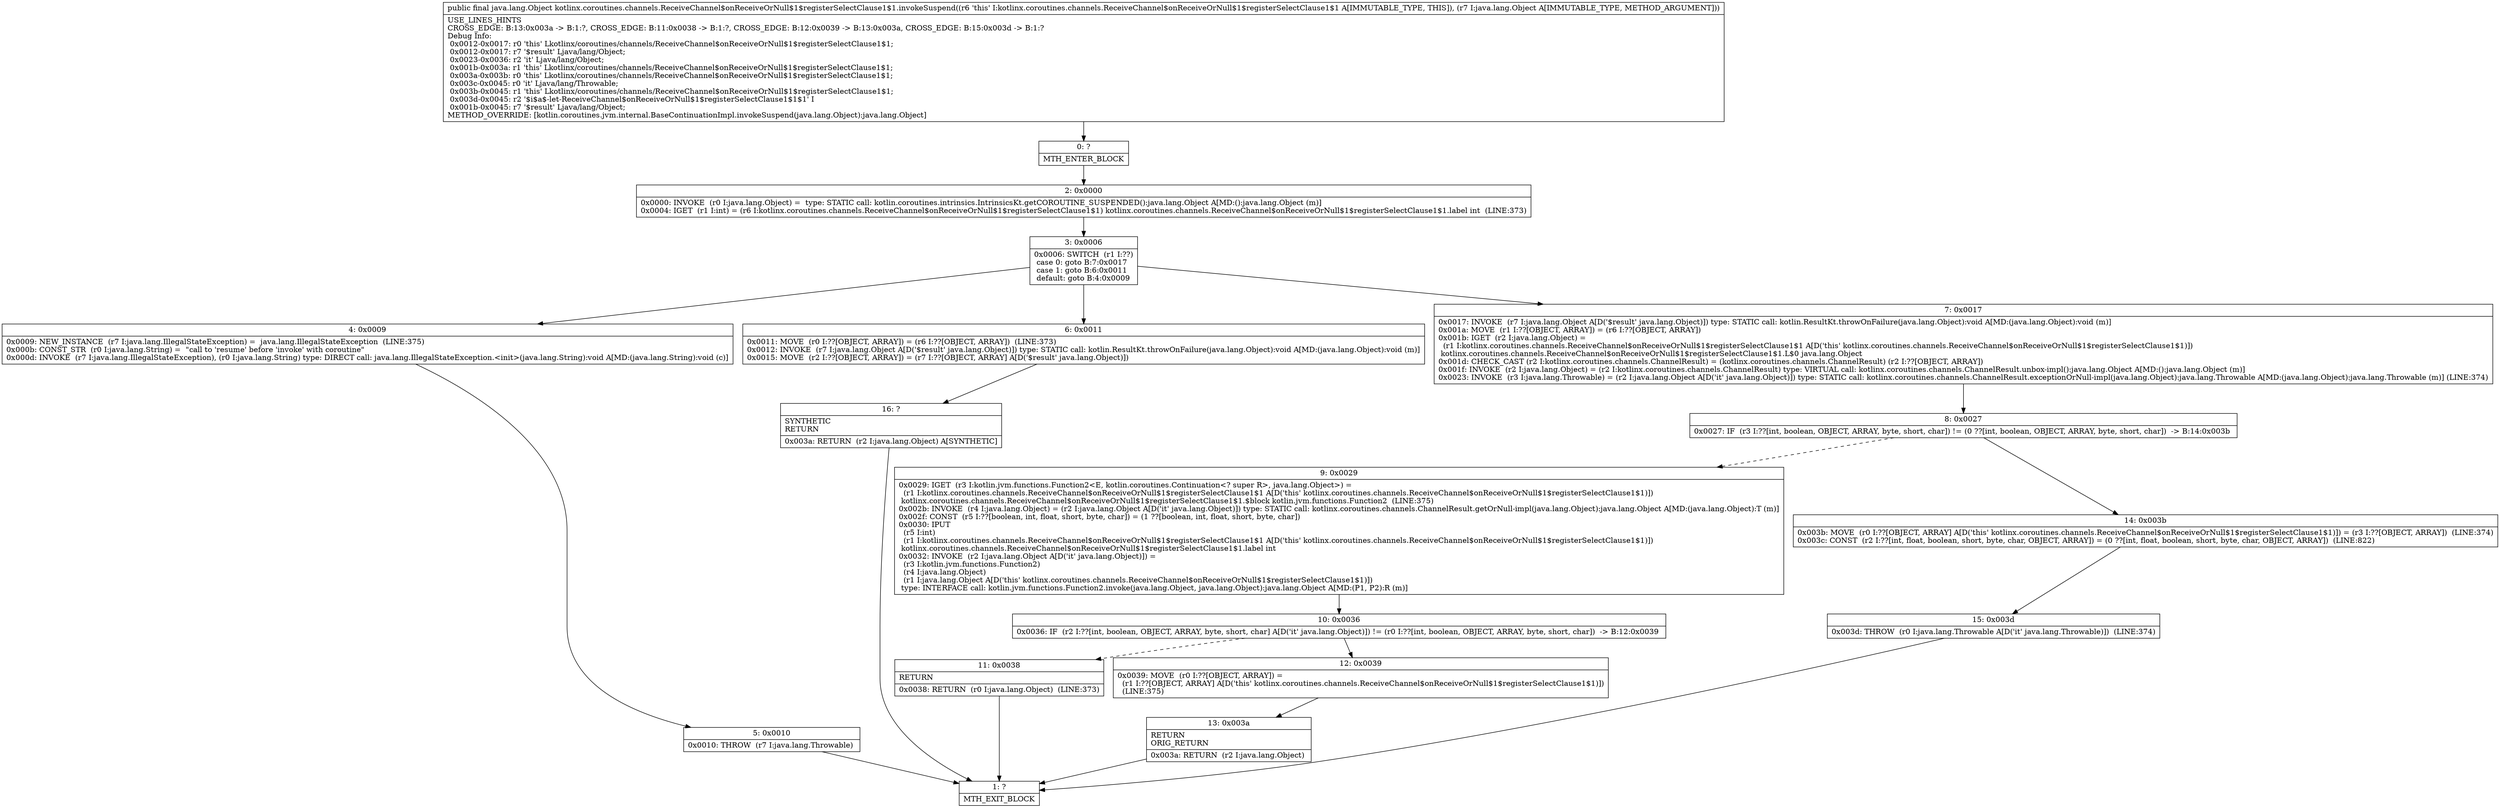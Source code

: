 digraph "CFG forkotlinx.coroutines.channels.ReceiveChannel$onReceiveOrNull$1$registerSelectClause1$1.invokeSuspend(Ljava\/lang\/Object;)Ljava\/lang\/Object;" {
Node_0 [shape=record,label="{0\:\ ?|MTH_ENTER_BLOCK\l}"];
Node_2 [shape=record,label="{2\:\ 0x0000|0x0000: INVOKE  (r0 I:java.lang.Object) =  type: STATIC call: kotlin.coroutines.intrinsics.IntrinsicsKt.getCOROUTINE_SUSPENDED():java.lang.Object A[MD:():java.lang.Object (m)]\l0x0004: IGET  (r1 I:int) = (r6 I:kotlinx.coroutines.channels.ReceiveChannel$onReceiveOrNull$1$registerSelectClause1$1) kotlinx.coroutines.channels.ReceiveChannel$onReceiveOrNull$1$registerSelectClause1$1.label int  (LINE:373)\l}"];
Node_3 [shape=record,label="{3\:\ 0x0006|0x0006: SWITCH  (r1 I:??)\l case 0: goto B:7:0x0017\l case 1: goto B:6:0x0011\l default: goto B:4:0x0009 \l}"];
Node_4 [shape=record,label="{4\:\ 0x0009|0x0009: NEW_INSTANCE  (r7 I:java.lang.IllegalStateException) =  java.lang.IllegalStateException  (LINE:375)\l0x000b: CONST_STR  (r0 I:java.lang.String) =  \"call to 'resume' before 'invoke' with coroutine\" \l0x000d: INVOKE  (r7 I:java.lang.IllegalStateException), (r0 I:java.lang.String) type: DIRECT call: java.lang.IllegalStateException.\<init\>(java.lang.String):void A[MD:(java.lang.String):void (c)]\l}"];
Node_5 [shape=record,label="{5\:\ 0x0010|0x0010: THROW  (r7 I:java.lang.Throwable) \l}"];
Node_1 [shape=record,label="{1\:\ ?|MTH_EXIT_BLOCK\l}"];
Node_6 [shape=record,label="{6\:\ 0x0011|0x0011: MOVE  (r0 I:??[OBJECT, ARRAY]) = (r6 I:??[OBJECT, ARRAY])  (LINE:373)\l0x0012: INVOKE  (r7 I:java.lang.Object A[D('$result' java.lang.Object)]) type: STATIC call: kotlin.ResultKt.throwOnFailure(java.lang.Object):void A[MD:(java.lang.Object):void (m)]\l0x0015: MOVE  (r2 I:??[OBJECT, ARRAY]) = (r7 I:??[OBJECT, ARRAY] A[D('$result' java.lang.Object)]) \l}"];
Node_16 [shape=record,label="{16\:\ ?|SYNTHETIC\lRETURN\l|0x003a: RETURN  (r2 I:java.lang.Object) A[SYNTHETIC]\l}"];
Node_7 [shape=record,label="{7\:\ 0x0017|0x0017: INVOKE  (r7 I:java.lang.Object A[D('$result' java.lang.Object)]) type: STATIC call: kotlin.ResultKt.throwOnFailure(java.lang.Object):void A[MD:(java.lang.Object):void (m)]\l0x001a: MOVE  (r1 I:??[OBJECT, ARRAY]) = (r6 I:??[OBJECT, ARRAY]) \l0x001b: IGET  (r2 I:java.lang.Object) = \l  (r1 I:kotlinx.coroutines.channels.ReceiveChannel$onReceiveOrNull$1$registerSelectClause1$1 A[D('this' kotlinx.coroutines.channels.ReceiveChannel$onReceiveOrNull$1$registerSelectClause1$1)])\l kotlinx.coroutines.channels.ReceiveChannel$onReceiveOrNull$1$registerSelectClause1$1.L$0 java.lang.Object \l0x001d: CHECK_CAST (r2 I:kotlinx.coroutines.channels.ChannelResult) = (kotlinx.coroutines.channels.ChannelResult) (r2 I:??[OBJECT, ARRAY]) \l0x001f: INVOKE  (r2 I:java.lang.Object) = (r2 I:kotlinx.coroutines.channels.ChannelResult) type: VIRTUAL call: kotlinx.coroutines.channels.ChannelResult.unbox\-impl():java.lang.Object A[MD:():java.lang.Object (m)]\l0x0023: INVOKE  (r3 I:java.lang.Throwable) = (r2 I:java.lang.Object A[D('it' java.lang.Object)]) type: STATIC call: kotlinx.coroutines.channels.ChannelResult.exceptionOrNull\-impl(java.lang.Object):java.lang.Throwable A[MD:(java.lang.Object):java.lang.Throwable (m)] (LINE:374)\l}"];
Node_8 [shape=record,label="{8\:\ 0x0027|0x0027: IF  (r3 I:??[int, boolean, OBJECT, ARRAY, byte, short, char]) != (0 ??[int, boolean, OBJECT, ARRAY, byte, short, char])  \-\> B:14:0x003b \l}"];
Node_9 [shape=record,label="{9\:\ 0x0029|0x0029: IGET  (r3 I:kotlin.jvm.functions.Function2\<E, kotlin.coroutines.Continuation\<? super R\>, java.lang.Object\>) = \l  (r1 I:kotlinx.coroutines.channels.ReceiveChannel$onReceiveOrNull$1$registerSelectClause1$1 A[D('this' kotlinx.coroutines.channels.ReceiveChannel$onReceiveOrNull$1$registerSelectClause1$1)])\l kotlinx.coroutines.channels.ReceiveChannel$onReceiveOrNull$1$registerSelectClause1$1.$block kotlin.jvm.functions.Function2  (LINE:375)\l0x002b: INVOKE  (r4 I:java.lang.Object) = (r2 I:java.lang.Object A[D('it' java.lang.Object)]) type: STATIC call: kotlinx.coroutines.channels.ChannelResult.getOrNull\-impl(java.lang.Object):java.lang.Object A[MD:(java.lang.Object):T (m)]\l0x002f: CONST  (r5 I:??[boolean, int, float, short, byte, char]) = (1 ??[boolean, int, float, short, byte, char]) \l0x0030: IPUT  \l  (r5 I:int)\l  (r1 I:kotlinx.coroutines.channels.ReceiveChannel$onReceiveOrNull$1$registerSelectClause1$1 A[D('this' kotlinx.coroutines.channels.ReceiveChannel$onReceiveOrNull$1$registerSelectClause1$1)])\l kotlinx.coroutines.channels.ReceiveChannel$onReceiveOrNull$1$registerSelectClause1$1.label int \l0x0032: INVOKE  (r2 I:java.lang.Object A[D('it' java.lang.Object)]) = \l  (r3 I:kotlin.jvm.functions.Function2)\l  (r4 I:java.lang.Object)\l  (r1 I:java.lang.Object A[D('this' kotlinx.coroutines.channels.ReceiveChannel$onReceiveOrNull$1$registerSelectClause1$1)])\l type: INTERFACE call: kotlin.jvm.functions.Function2.invoke(java.lang.Object, java.lang.Object):java.lang.Object A[MD:(P1, P2):R (m)]\l}"];
Node_10 [shape=record,label="{10\:\ 0x0036|0x0036: IF  (r2 I:??[int, boolean, OBJECT, ARRAY, byte, short, char] A[D('it' java.lang.Object)]) != (r0 I:??[int, boolean, OBJECT, ARRAY, byte, short, char])  \-\> B:12:0x0039 \l}"];
Node_11 [shape=record,label="{11\:\ 0x0038|RETURN\l|0x0038: RETURN  (r0 I:java.lang.Object)  (LINE:373)\l}"];
Node_12 [shape=record,label="{12\:\ 0x0039|0x0039: MOVE  (r0 I:??[OBJECT, ARRAY]) = \l  (r1 I:??[OBJECT, ARRAY] A[D('this' kotlinx.coroutines.channels.ReceiveChannel$onReceiveOrNull$1$registerSelectClause1$1)])\l  (LINE:375)\l}"];
Node_13 [shape=record,label="{13\:\ 0x003a|RETURN\lORIG_RETURN\l|0x003a: RETURN  (r2 I:java.lang.Object) \l}"];
Node_14 [shape=record,label="{14\:\ 0x003b|0x003b: MOVE  (r0 I:??[OBJECT, ARRAY] A[D('this' kotlinx.coroutines.channels.ReceiveChannel$onReceiveOrNull$1$registerSelectClause1$1)]) = (r3 I:??[OBJECT, ARRAY])  (LINE:374)\l0x003c: CONST  (r2 I:??[int, float, boolean, short, byte, char, OBJECT, ARRAY]) = (0 ??[int, float, boolean, short, byte, char, OBJECT, ARRAY])  (LINE:822)\l}"];
Node_15 [shape=record,label="{15\:\ 0x003d|0x003d: THROW  (r0 I:java.lang.Throwable A[D('it' java.lang.Throwable)])  (LINE:374)\l}"];
MethodNode[shape=record,label="{public final java.lang.Object kotlinx.coroutines.channels.ReceiveChannel$onReceiveOrNull$1$registerSelectClause1$1.invokeSuspend((r6 'this' I:kotlinx.coroutines.channels.ReceiveChannel$onReceiveOrNull$1$registerSelectClause1$1 A[IMMUTABLE_TYPE, THIS]), (r7 I:java.lang.Object A[IMMUTABLE_TYPE, METHOD_ARGUMENT]))  | USE_LINES_HINTS\lCROSS_EDGE: B:13:0x003a \-\> B:1:?, CROSS_EDGE: B:11:0x0038 \-\> B:1:?, CROSS_EDGE: B:12:0x0039 \-\> B:13:0x003a, CROSS_EDGE: B:15:0x003d \-\> B:1:?\lDebug Info:\l  0x0012\-0x0017: r0 'this' Lkotlinx\/coroutines\/channels\/ReceiveChannel$onReceiveOrNull$1$registerSelectClause1$1;\l  0x0012\-0x0017: r7 '$result' Ljava\/lang\/Object;\l  0x0023\-0x0036: r2 'it' Ljava\/lang\/Object;\l  0x001b\-0x003a: r1 'this' Lkotlinx\/coroutines\/channels\/ReceiveChannel$onReceiveOrNull$1$registerSelectClause1$1;\l  0x003a\-0x003b: r0 'this' Lkotlinx\/coroutines\/channels\/ReceiveChannel$onReceiveOrNull$1$registerSelectClause1$1;\l  0x003c\-0x0045: r0 'it' Ljava\/lang\/Throwable;\l  0x003b\-0x0045: r1 'this' Lkotlinx\/coroutines\/channels\/ReceiveChannel$onReceiveOrNull$1$registerSelectClause1$1;\l  0x003d\-0x0045: r2 '$i$a$\-let\-ReceiveChannel$onReceiveOrNull$1$registerSelectClause1$1$1' I\l  0x001b\-0x0045: r7 '$result' Ljava\/lang\/Object;\lMETHOD_OVERRIDE: [kotlin.coroutines.jvm.internal.BaseContinuationImpl.invokeSuspend(java.lang.Object):java.lang.Object]\l}"];
MethodNode -> Node_0;Node_0 -> Node_2;
Node_2 -> Node_3;
Node_3 -> Node_4;
Node_3 -> Node_6;
Node_3 -> Node_7;
Node_4 -> Node_5;
Node_5 -> Node_1;
Node_6 -> Node_16;
Node_16 -> Node_1;
Node_7 -> Node_8;
Node_8 -> Node_9[style=dashed];
Node_8 -> Node_14;
Node_9 -> Node_10;
Node_10 -> Node_11[style=dashed];
Node_10 -> Node_12;
Node_11 -> Node_1;
Node_12 -> Node_13;
Node_13 -> Node_1;
Node_14 -> Node_15;
Node_15 -> Node_1;
}

